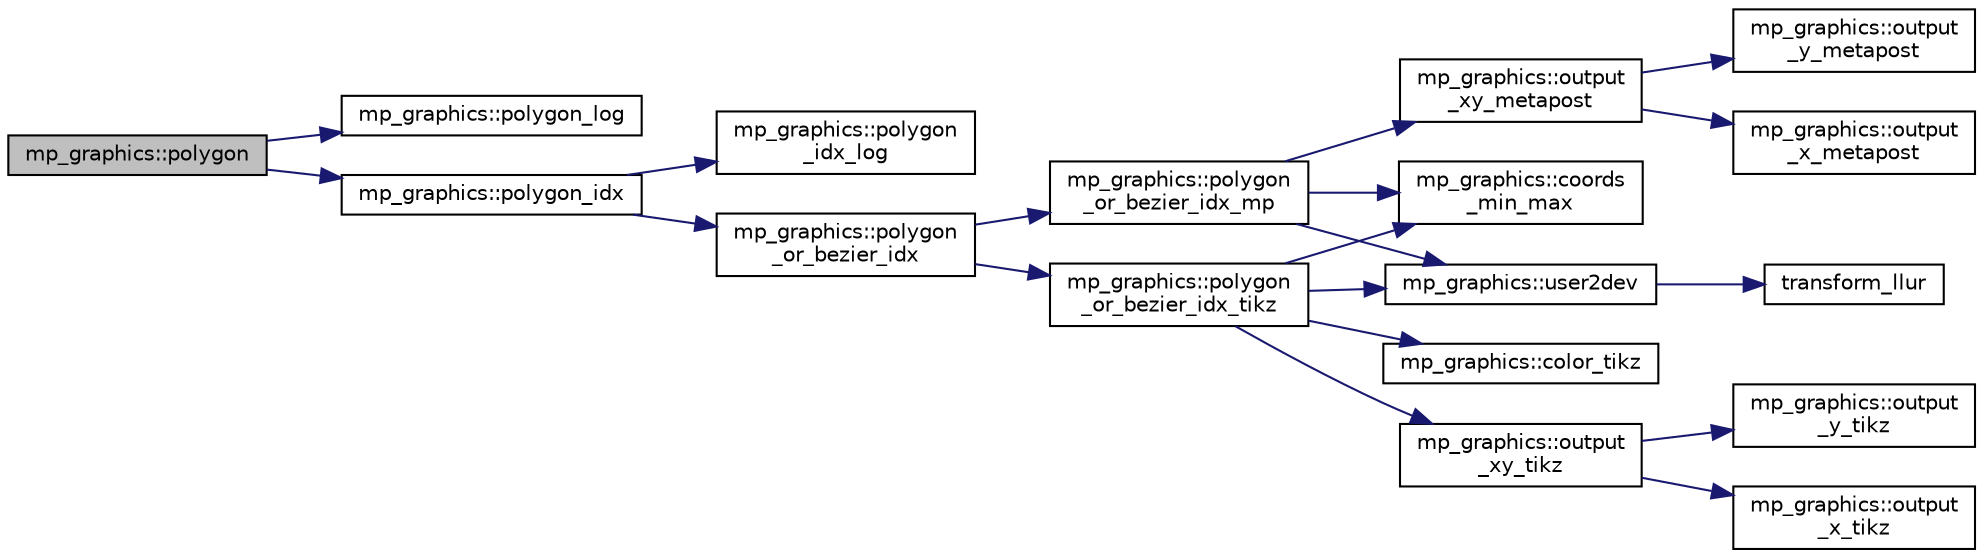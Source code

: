 digraph "mp_graphics::polygon"
{
  edge [fontname="Helvetica",fontsize="10",labelfontname="Helvetica",labelfontsize="10"];
  node [fontname="Helvetica",fontsize="10",shape=record];
  rankdir="LR";
  Node5285 [label="mp_graphics::polygon",height=0.2,width=0.4,color="black", fillcolor="grey75", style="filled", fontcolor="black"];
  Node5285 -> Node5286 [color="midnightblue",fontsize="10",style="solid",fontname="Helvetica"];
  Node5286 [label="mp_graphics::polygon_log",height=0.2,width=0.4,color="black", fillcolor="white", style="filled",URL="$da/d2c/classmp__graphics.html#ac7364cb768f58b2559a96b621d460b22"];
  Node5285 -> Node5287 [color="midnightblue",fontsize="10",style="solid",fontname="Helvetica"];
  Node5287 [label="mp_graphics::polygon_idx",height=0.2,width=0.4,color="black", fillcolor="white", style="filled",URL="$da/d2c/classmp__graphics.html#a60729a478cad572ccb9df00b0f5988df"];
  Node5287 -> Node5288 [color="midnightblue",fontsize="10",style="solid",fontname="Helvetica"];
  Node5288 [label="mp_graphics::polygon\l_idx_log",height=0.2,width=0.4,color="black", fillcolor="white", style="filled",URL="$da/d2c/classmp__graphics.html#aef990b1a5e84f4781ff613ce48fafe83"];
  Node5287 -> Node5289 [color="midnightblue",fontsize="10",style="solid",fontname="Helvetica"];
  Node5289 [label="mp_graphics::polygon\l_or_bezier_idx",height=0.2,width=0.4,color="black", fillcolor="white", style="filled",URL="$da/d2c/classmp__graphics.html#ac67f20507b7b4f592e9ed90aaa1f472a"];
  Node5289 -> Node5290 [color="midnightblue",fontsize="10",style="solid",fontname="Helvetica"];
  Node5290 [label="mp_graphics::polygon\l_or_bezier_idx_mp",height=0.2,width=0.4,color="black", fillcolor="white", style="filled",URL="$da/d2c/classmp__graphics.html#ac1c736f6c02abd6df696eb949c3513ac"];
  Node5290 -> Node5291 [color="midnightblue",fontsize="10",style="solid",fontname="Helvetica"];
  Node5291 [label="mp_graphics::coords\l_min_max",height=0.2,width=0.4,color="black", fillcolor="white", style="filled",URL="$da/d2c/classmp__graphics.html#afa0af74da2afd1d00b2eeb5e25b4f596"];
  Node5290 -> Node5292 [color="midnightblue",fontsize="10",style="solid",fontname="Helvetica"];
  Node5292 [label="mp_graphics::user2dev",height=0.2,width=0.4,color="black", fillcolor="white", style="filled",URL="$da/d2c/classmp__graphics.html#af087f5f4b08c72f67f5e35cc312070fb"];
  Node5292 -> Node5293 [color="midnightblue",fontsize="10",style="solid",fontname="Helvetica"];
  Node5293 [label="transform_llur",height=0.2,width=0.4,color="black", fillcolor="white", style="filled",URL="$d9/d29/draw_8_c.html#af38b139f64e19404b9a944c7188d4aff"];
  Node5290 -> Node5294 [color="midnightblue",fontsize="10",style="solid",fontname="Helvetica"];
  Node5294 [label="mp_graphics::output\l_xy_metapost",height=0.2,width=0.4,color="black", fillcolor="white", style="filled",URL="$da/d2c/classmp__graphics.html#a564e7d2700489eed72ea865b3acc14db"];
  Node5294 -> Node5295 [color="midnightblue",fontsize="10",style="solid",fontname="Helvetica"];
  Node5295 [label="mp_graphics::output\l_x_metapost",height=0.2,width=0.4,color="black", fillcolor="white", style="filled",URL="$da/d2c/classmp__graphics.html#aee38beb59e940946cbb575cde90b9cfe"];
  Node5294 -> Node5296 [color="midnightblue",fontsize="10",style="solid",fontname="Helvetica"];
  Node5296 [label="mp_graphics::output\l_y_metapost",height=0.2,width=0.4,color="black", fillcolor="white", style="filled",URL="$da/d2c/classmp__graphics.html#a41c9d8463dc57fa97bb9a1e0577980b6"];
  Node5289 -> Node5297 [color="midnightblue",fontsize="10",style="solid",fontname="Helvetica"];
  Node5297 [label="mp_graphics::polygon\l_or_bezier_idx_tikz",height=0.2,width=0.4,color="black", fillcolor="white", style="filled",URL="$da/d2c/classmp__graphics.html#ae266ecef91f4cd8a6fd4054b17354370"];
  Node5297 -> Node5298 [color="midnightblue",fontsize="10",style="solid",fontname="Helvetica"];
  Node5298 [label="mp_graphics::color_tikz",height=0.2,width=0.4,color="black", fillcolor="white", style="filled",URL="$da/d2c/classmp__graphics.html#a55d0835caab08eaf3e409096bbb91d63"];
  Node5297 -> Node5291 [color="midnightblue",fontsize="10",style="solid",fontname="Helvetica"];
  Node5297 -> Node5292 [color="midnightblue",fontsize="10",style="solid",fontname="Helvetica"];
  Node5297 -> Node5299 [color="midnightblue",fontsize="10",style="solid",fontname="Helvetica"];
  Node5299 [label="mp_graphics::output\l_xy_tikz",height=0.2,width=0.4,color="black", fillcolor="white", style="filled",URL="$da/d2c/classmp__graphics.html#a640800bc67fec9ed441b27c71461e9c6"];
  Node5299 -> Node5300 [color="midnightblue",fontsize="10",style="solid",fontname="Helvetica"];
  Node5300 [label="mp_graphics::output\l_x_tikz",height=0.2,width=0.4,color="black", fillcolor="white", style="filled",URL="$da/d2c/classmp__graphics.html#a311d4fb1c32d1eb0faeee055bb8badee"];
  Node5299 -> Node5301 [color="midnightblue",fontsize="10",style="solid",fontname="Helvetica"];
  Node5301 [label="mp_graphics::output\l_y_tikz",height=0.2,width=0.4,color="black", fillcolor="white", style="filled",URL="$da/d2c/classmp__graphics.html#a0d6bddb89b4c58c82aa124dd003dda08"];
}
